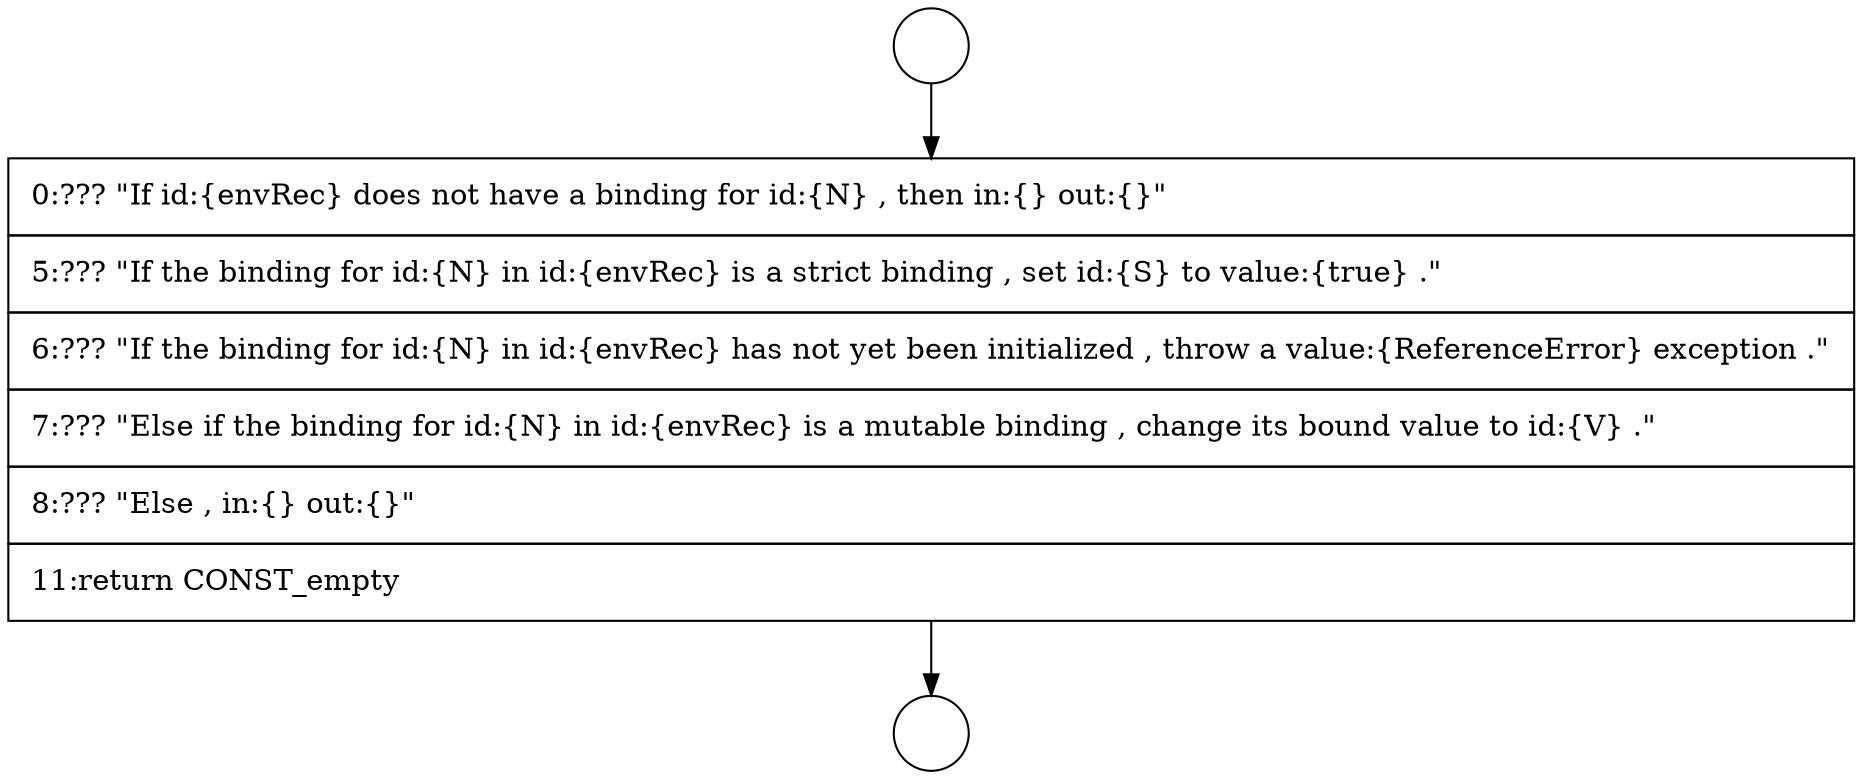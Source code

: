 digraph {
  node1541 [shape=circle label=" " color="black" fillcolor="white" style=filled]
  node1543 [shape=none, margin=0, label=<<font color="black">
    <table border="0" cellborder="1" cellspacing="0" cellpadding="10">
      <tr><td align="left">0:??? &quot;If id:{envRec} does not have a binding for id:{N} , then in:{} out:{}&quot;</td></tr>
      <tr><td align="left">5:??? &quot;If the binding for id:{N} in id:{envRec} is a strict binding , set id:{S} to value:{true} .&quot;</td></tr>
      <tr><td align="left">6:??? &quot;If the binding for id:{N} in id:{envRec} has not yet been initialized , throw a value:{ReferenceError} exception .&quot;</td></tr>
      <tr><td align="left">7:??? &quot;Else if the binding for id:{N} in id:{envRec} is a mutable binding , change its bound value to id:{V} .&quot;</td></tr>
      <tr><td align="left">8:??? &quot;Else , in:{} out:{}&quot;</td></tr>
      <tr><td align="left">11:return CONST_empty</td></tr>
    </table>
  </font>> color="black" fillcolor="white" style=filled]
  node1542 [shape=circle label=" " color="black" fillcolor="white" style=filled]
  node1541 -> node1543 [ color="black"]
  node1543 -> node1542 [ color="black"]
}
